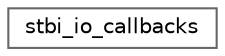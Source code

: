 digraph "Graphical Class Hierarchy"
{
 // LATEX_PDF_SIZE
  bgcolor="transparent";
  edge [fontname=Helvetica,fontsize=10,labelfontname=Helvetica,labelfontsize=10];
  node [fontname=Helvetica,fontsize=10,shape=box,height=0.2,width=0.4];
  rankdir="LR";
  Node0 [id="Node000000",label="stbi_io_callbacks",height=0.2,width=0.4,color="grey40", fillcolor="white", style="filled",URL="$structstbi__io__callbacks.html",tooltip=" "];
}
